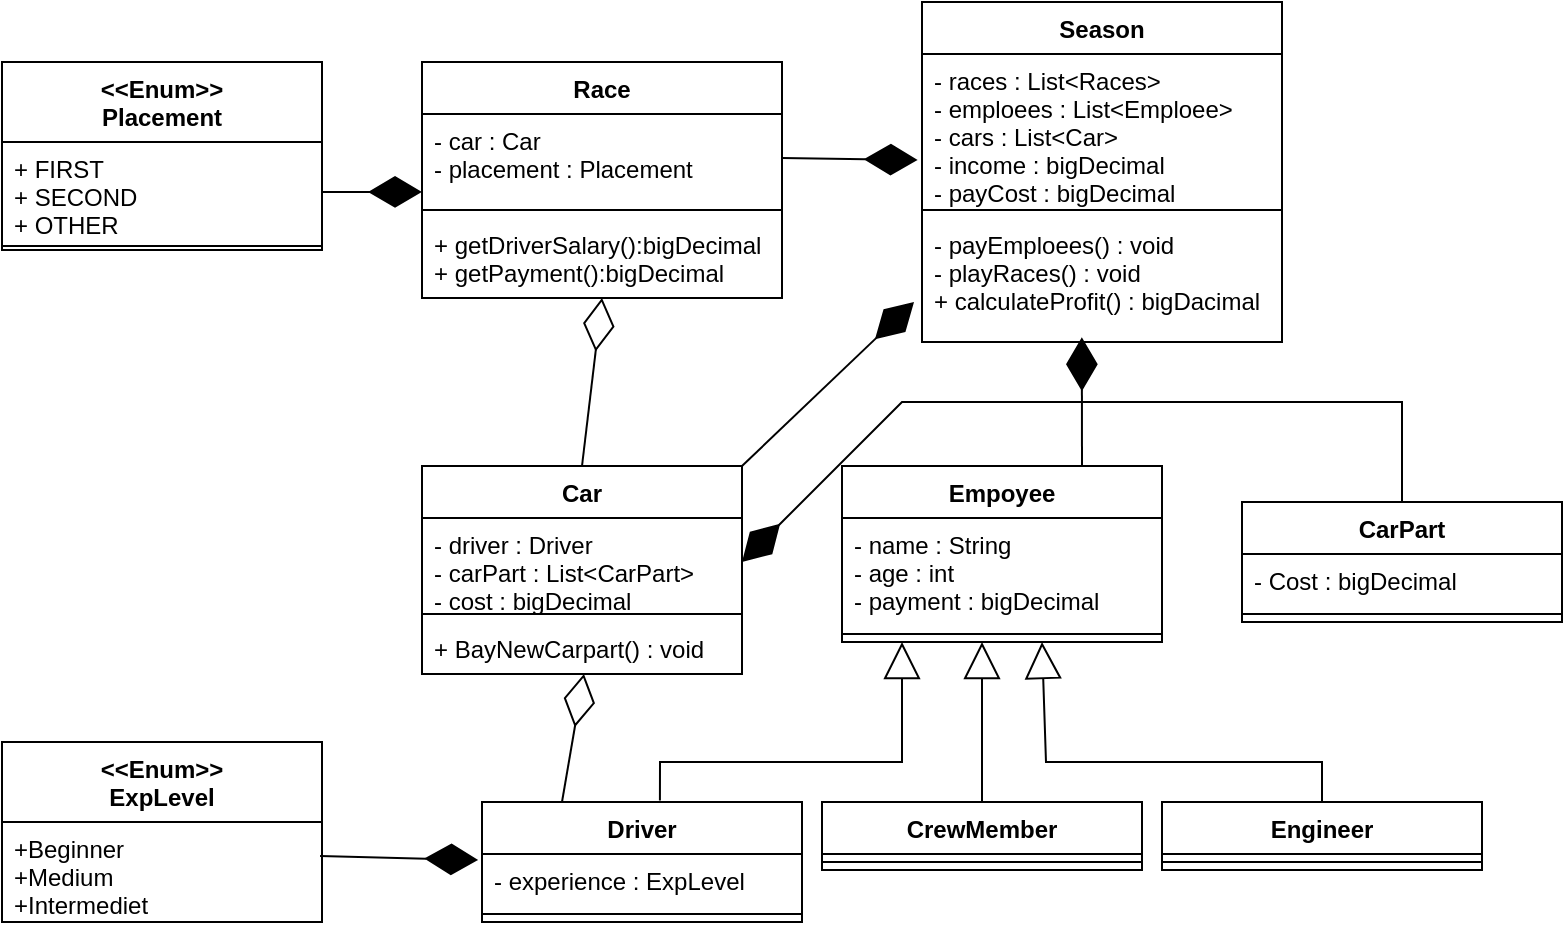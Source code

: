 <mxfile version="17.4.5" type="github">
  <diagram id="JgXIvM1qViH8pjKch7Ti" name="Page-1">
    <mxGraphModel dx="1786" dy="1632" grid="1" gridSize="10" guides="1" tooltips="1" connect="1" arrows="1" fold="1" page="1" pageScale="1" pageWidth="850" pageHeight="1100" math="0" shadow="0">
      <root>
        <mxCell id="0" />
        <mxCell id="1" parent="0" />
        <mxCell id="aZw8yki4Z_lUMcvy7c7Y-1" value="Empoyee" style="swimlane;fontStyle=1;align=center;verticalAlign=top;childLayout=stackLayout;horizontal=1;startSize=26;horizontalStack=0;resizeParent=1;resizeParentMax=0;resizeLast=0;collapsible=1;marginBottom=0;" vertex="1" parent="1">
          <mxGeometry x="330" y="172" width="160" height="88" as="geometry" />
        </mxCell>
        <mxCell id="aZw8yki4Z_lUMcvy7c7Y-2" value="- name : String&#xa;- age : int&#xa;- payment : bigDecimal&#xa;&#xa;" style="text;strokeColor=none;fillColor=none;align=left;verticalAlign=top;spacingLeft=4;spacingRight=4;overflow=hidden;rotatable=0;points=[[0,0.5],[1,0.5]];portConstraint=eastwest;" vertex="1" parent="aZw8yki4Z_lUMcvy7c7Y-1">
          <mxGeometry y="26" width="160" height="54" as="geometry" />
        </mxCell>
        <mxCell id="aZw8yki4Z_lUMcvy7c7Y-3" value="" style="line;strokeWidth=1;fillColor=none;align=left;verticalAlign=middle;spacingTop=-1;spacingLeft=3;spacingRight=3;rotatable=0;labelPosition=right;points=[];portConstraint=eastwest;" vertex="1" parent="aZw8yki4Z_lUMcvy7c7Y-1">
          <mxGeometry y="80" width="160" height="8" as="geometry" />
        </mxCell>
        <mxCell id="aZw8yki4Z_lUMcvy7c7Y-5" value="CarPart" style="swimlane;fontStyle=1;align=center;verticalAlign=top;childLayout=stackLayout;horizontal=1;startSize=26;horizontalStack=0;resizeParent=1;resizeParentMax=0;resizeLast=0;collapsible=1;marginBottom=0;" vertex="1" parent="1">
          <mxGeometry x="530" y="190" width="160" height="60" as="geometry" />
        </mxCell>
        <mxCell id="aZw8yki4Z_lUMcvy7c7Y-6" value="- Cost : bigDecimal" style="text;strokeColor=none;fillColor=none;align=left;verticalAlign=top;spacingLeft=4;spacingRight=4;overflow=hidden;rotatable=0;points=[[0,0.5],[1,0.5]];portConstraint=eastwest;" vertex="1" parent="aZw8yki4Z_lUMcvy7c7Y-5">
          <mxGeometry y="26" width="160" height="26" as="geometry" />
        </mxCell>
        <mxCell id="aZw8yki4Z_lUMcvy7c7Y-7" value="" style="line;strokeWidth=1;fillColor=none;align=left;verticalAlign=middle;spacingTop=-1;spacingLeft=3;spacingRight=3;rotatable=0;labelPosition=right;points=[];portConstraint=eastwest;" vertex="1" parent="aZw8yki4Z_lUMcvy7c7Y-5">
          <mxGeometry y="52" width="160" height="8" as="geometry" />
        </mxCell>
        <mxCell id="aZw8yki4Z_lUMcvy7c7Y-9" value="Car" style="swimlane;fontStyle=1;align=center;verticalAlign=top;childLayout=stackLayout;horizontal=1;startSize=26;horizontalStack=0;resizeParent=1;resizeParentMax=0;resizeLast=0;collapsible=1;marginBottom=0;" vertex="1" parent="1">
          <mxGeometry x="120" y="172" width="160" height="104" as="geometry" />
        </mxCell>
        <mxCell id="aZw8yki4Z_lUMcvy7c7Y-10" value="- driver : Driver&#xa;- carPart : List&lt;CarPart&gt;&#xa;- cost : bigDecimal&#xa;&#xa;" style="text;strokeColor=none;fillColor=none;align=left;verticalAlign=top;spacingLeft=4;spacingRight=4;overflow=hidden;rotatable=0;points=[[0,0.5],[1,0.5]];portConstraint=eastwest;" vertex="1" parent="aZw8yki4Z_lUMcvy7c7Y-9">
          <mxGeometry y="26" width="160" height="44" as="geometry" />
        </mxCell>
        <mxCell id="aZw8yki4Z_lUMcvy7c7Y-11" value="" style="line;strokeWidth=1;fillColor=none;align=left;verticalAlign=middle;spacingTop=-1;spacingLeft=3;spacingRight=3;rotatable=0;labelPosition=right;points=[];portConstraint=eastwest;" vertex="1" parent="aZw8yki4Z_lUMcvy7c7Y-9">
          <mxGeometry y="70" width="160" height="8" as="geometry" />
        </mxCell>
        <mxCell id="aZw8yki4Z_lUMcvy7c7Y-12" value="+ BayNewCarpart() : void" style="text;strokeColor=none;fillColor=none;align=left;verticalAlign=top;spacingLeft=4;spacingRight=4;overflow=hidden;rotatable=0;points=[[0,0.5],[1,0.5]];portConstraint=eastwest;" vertex="1" parent="aZw8yki4Z_lUMcvy7c7Y-9">
          <mxGeometry y="78" width="160" height="26" as="geometry" />
        </mxCell>
        <mxCell id="aZw8yki4Z_lUMcvy7c7Y-13" value="Engineer" style="swimlane;fontStyle=1;align=center;verticalAlign=top;childLayout=stackLayout;horizontal=1;startSize=26;horizontalStack=0;resizeParent=1;resizeParentMax=0;resizeLast=0;collapsible=1;marginBottom=0;" vertex="1" parent="1">
          <mxGeometry x="490" y="340" width="160" height="34" as="geometry" />
        </mxCell>
        <mxCell id="aZw8yki4Z_lUMcvy7c7Y-15" value="" style="line;strokeWidth=1;fillColor=none;align=left;verticalAlign=middle;spacingTop=-1;spacingLeft=3;spacingRight=3;rotatable=0;labelPosition=right;points=[];portConstraint=eastwest;" vertex="1" parent="aZw8yki4Z_lUMcvy7c7Y-13">
          <mxGeometry y="26" width="160" height="8" as="geometry" />
        </mxCell>
        <mxCell id="aZw8yki4Z_lUMcvy7c7Y-17" value="CrewMember" style="swimlane;fontStyle=1;align=center;verticalAlign=top;childLayout=stackLayout;horizontal=1;startSize=26;horizontalStack=0;resizeParent=1;resizeParentMax=0;resizeLast=0;collapsible=1;marginBottom=0;" vertex="1" parent="1">
          <mxGeometry x="320" y="340" width="160" height="34" as="geometry" />
        </mxCell>
        <mxCell id="aZw8yki4Z_lUMcvy7c7Y-19" value="" style="line;strokeWidth=1;fillColor=none;align=left;verticalAlign=middle;spacingTop=-1;spacingLeft=3;spacingRight=3;rotatable=0;labelPosition=right;points=[];portConstraint=eastwest;" vertex="1" parent="aZw8yki4Z_lUMcvy7c7Y-17">
          <mxGeometry y="26" width="160" height="8" as="geometry" />
        </mxCell>
        <mxCell id="aZw8yki4Z_lUMcvy7c7Y-21" value="Driver" style="swimlane;fontStyle=1;align=center;verticalAlign=top;childLayout=stackLayout;horizontal=1;startSize=26;horizontalStack=0;resizeParent=1;resizeParentMax=0;resizeLast=0;collapsible=1;marginBottom=0;" vertex="1" parent="1">
          <mxGeometry x="150" y="340" width="160" height="60" as="geometry" />
        </mxCell>
        <mxCell id="aZw8yki4Z_lUMcvy7c7Y-31" value="" style="endArrow=diamondThin;endFill=0;endSize=24;html=1;rounded=0;entryX=0.506;entryY=1;entryDx=0;entryDy=0;entryPerimeter=0;" edge="1" parent="aZw8yki4Z_lUMcvy7c7Y-21" target="aZw8yki4Z_lUMcvy7c7Y-12">
          <mxGeometry width="160" relative="1" as="geometry">
            <mxPoint x="40" as="sourcePoint" />
            <mxPoint x="40" y="-60" as="targetPoint" />
          </mxGeometry>
        </mxCell>
        <mxCell id="aZw8yki4Z_lUMcvy7c7Y-22" value="- experience : ExpLevel" style="text;strokeColor=none;fillColor=none;align=left;verticalAlign=top;spacingLeft=4;spacingRight=4;overflow=hidden;rotatable=0;points=[[0,0.5],[1,0.5]];portConstraint=eastwest;" vertex="1" parent="aZw8yki4Z_lUMcvy7c7Y-21">
          <mxGeometry y="26" width="160" height="26" as="geometry" />
        </mxCell>
        <mxCell id="aZw8yki4Z_lUMcvy7c7Y-23" value="" style="line;strokeWidth=1;fillColor=none;align=left;verticalAlign=middle;spacingTop=-1;spacingLeft=3;spacingRight=3;rotatable=0;labelPosition=right;points=[];portConstraint=eastwest;" vertex="1" parent="aZw8yki4Z_lUMcvy7c7Y-21">
          <mxGeometry y="52" width="160" height="8" as="geometry" />
        </mxCell>
        <mxCell id="aZw8yki4Z_lUMcvy7c7Y-27" value="" style="endArrow=block;endSize=16;endFill=0;html=1;rounded=0;exitX=0.556;exitY=-0.012;exitDx=0;exitDy=0;exitPerimeter=0;" edge="1" parent="1" source="aZw8yki4Z_lUMcvy7c7Y-21">
          <mxGeometry width="160" relative="1" as="geometry">
            <mxPoint x="280" y="490" as="sourcePoint" />
            <mxPoint x="360" y="260" as="targetPoint" />
            <Array as="points">
              <mxPoint x="239" y="320" />
              <mxPoint x="360" y="320" />
            </Array>
          </mxGeometry>
        </mxCell>
        <mxCell id="aZw8yki4Z_lUMcvy7c7Y-29" value="" style="endArrow=block;endSize=16;endFill=0;html=1;rounded=0;exitX=0.5;exitY=0;exitDx=0;exitDy=0;" edge="1" parent="1" source="aZw8yki4Z_lUMcvy7c7Y-17">
          <mxGeometry width="160" relative="1" as="geometry">
            <mxPoint x="250" y="500" as="sourcePoint" />
            <mxPoint x="400" y="260" as="targetPoint" />
          </mxGeometry>
        </mxCell>
        <mxCell id="aZw8yki4Z_lUMcvy7c7Y-30" value="" style="endArrow=block;endSize=16;endFill=0;html=1;rounded=0;exitX=0.5;exitY=0;exitDx=0;exitDy=0;" edge="1" parent="1" source="aZw8yki4Z_lUMcvy7c7Y-13">
          <mxGeometry width="160" relative="1" as="geometry">
            <mxPoint x="350" y="560" as="sourcePoint" />
            <mxPoint x="430" y="260" as="targetPoint" />
            <Array as="points">
              <mxPoint x="570" y="320" />
              <mxPoint x="432" y="320" />
            </Array>
          </mxGeometry>
        </mxCell>
        <mxCell id="aZw8yki4Z_lUMcvy7c7Y-32" value="&lt;&lt;Enum&gt;&gt;&#xa;ExpLevel" style="swimlane;fontStyle=1;align=center;verticalAlign=top;childLayout=stackLayout;horizontal=1;startSize=40;horizontalStack=0;resizeParent=1;resizeParentMax=0;resizeLast=0;collapsible=1;marginBottom=0;" vertex="1" parent="1">
          <mxGeometry x="-90" y="310" width="160" height="90" as="geometry" />
        </mxCell>
        <mxCell id="aZw8yki4Z_lUMcvy7c7Y-33" value="+Beginner&#xa;+Medium&#xa;+Intermediet&#xa;" style="text;strokeColor=none;fillColor=none;align=left;verticalAlign=top;spacingLeft=4;spacingRight=4;overflow=hidden;rotatable=0;points=[[0,0.5],[1,0.5]];portConstraint=eastwest;" vertex="1" parent="aZw8yki4Z_lUMcvy7c7Y-32">
          <mxGeometry y="40" width="160" height="50" as="geometry" />
        </mxCell>
        <mxCell id="aZw8yki4Z_lUMcvy7c7Y-34" value="" style="line;strokeWidth=1;fillColor=none;align=left;verticalAlign=middle;spacingTop=-1;spacingLeft=3;spacingRight=3;rotatable=0;labelPosition=right;points=[];portConstraint=eastwest;" vertex="1" parent="aZw8yki4Z_lUMcvy7c7Y-32">
          <mxGeometry y="90" width="160" as="geometry" />
        </mxCell>
        <mxCell id="aZw8yki4Z_lUMcvy7c7Y-38" value="" style="endArrow=diamondThin;endFill=1;endSize=24;html=1;rounded=0;entryX=-0.012;entryY=0.115;entryDx=0;entryDy=0;entryPerimeter=0;exitX=0.994;exitY=0.34;exitDx=0;exitDy=0;exitPerimeter=0;" edge="1" parent="1" source="aZw8yki4Z_lUMcvy7c7Y-33" target="aZw8yki4Z_lUMcvy7c7Y-22">
          <mxGeometry width="160" relative="1" as="geometry">
            <mxPoint x="100" y="450" as="sourcePoint" />
            <mxPoint x="100" y="400" as="targetPoint" />
          </mxGeometry>
        </mxCell>
        <mxCell id="aZw8yki4Z_lUMcvy7c7Y-40" value="Race" style="swimlane;fontStyle=1;align=center;verticalAlign=top;childLayout=stackLayout;horizontal=1;startSize=26;horizontalStack=0;resizeParent=1;resizeParentMax=0;resizeLast=0;collapsible=1;marginBottom=0;" vertex="1" parent="1">
          <mxGeometry x="120" y="-30" width="180" height="118" as="geometry" />
        </mxCell>
        <mxCell id="aZw8yki4Z_lUMcvy7c7Y-41" value="- car : Car&#xa;- placement : Placement" style="text;strokeColor=none;fillColor=none;align=left;verticalAlign=top;spacingLeft=4;spacingRight=4;overflow=hidden;rotatable=0;points=[[0,0.5],[1,0.5]];portConstraint=eastwest;" vertex="1" parent="aZw8yki4Z_lUMcvy7c7Y-40">
          <mxGeometry y="26" width="180" height="44" as="geometry" />
        </mxCell>
        <mxCell id="aZw8yki4Z_lUMcvy7c7Y-42" value="" style="line;strokeWidth=1;fillColor=none;align=left;verticalAlign=middle;spacingTop=-1;spacingLeft=3;spacingRight=3;rotatable=0;labelPosition=right;points=[];portConstraint=eastwest;" vertex="1" parent="aZw8yki4Z_lUMcvy7c7Y-40">
          <mxGeometry y="70" width="180" height="8" as="geometry" />
        </mxCell>
        <mxCell id="aZw8yki4Z_lUMcvy7c7Y-43" value="+ getDriverSalary():bigDecimal&#xa;+ getPayment():bigDecimal&#xa; " style="text;strokeColor=none;fillColor=none;align=left;verticalAlign=top;spacingLeft=4;spacingRight=4;overflow=hidden;rotatable=0;points=[[0,0.5],[1,0.5]];portConstraint=eastwest;" vertex="1" parent="aZw8yki4Z_lUMcvy7c7Y-40">
          <mxGeometry y="78" width="180" height="40" as="geometry" />
        </mxCell>
        <mxCell id="aZw8yki4Z_lUMcvy7c7Y-45" value="" style="endArrow=diamondThin;endFill=1;endSize=24;html=1;rounded=0;entryX=1;entryY=0.5;entryDx=0;entryDy=0;" edge="1" parent="1" source="aZw8yki4Z_lUMcvy7c7Y-5" target="aZw8yki4Z_lUMcvy7c7Y-10">
          <mxGeometry width="160" relative="1" as="geometry">
            <mxPoint x="600" y="180" as="sourcePoint" />
            <mxPoint x="240" y="170" as="targetPoint" />
            <Array as="points">
              <mxPoint x="610" y="140" />
              <mxPoint x="360" y="140" />
            </Array>
          </mxGeometry>
        </mxCell>
        <mxCell id="aZw8yki4Z_lUMcvy7c7Y-54" value="" style="endArrow=diamondThin;endFill=0;endSize=24;html=1;rounded=0;entryX=0.5;entryY=1;entryDx=0;entryDy=0;exitX=0.5;exitY=0;exitDx=0;exitDy=0;" edge="1" parent="1" source="aZw8yki4Z_lUMcvy7c7Y-9" target="aZw8yki4Z_lUMcvy7c7Y-40">
          <mxGeometry width="160" relative="1" as="geometry">
            <mxPoint x="330" y="230" as="sourcePoint" />
            <mxPoint x="490" y="230" as="targetPoint" />
          </mxGeometry>
        </mxCell>
        <mxCell id="aZw8yki4Z_lUMcvy7c7Y-55" value="Season" style="swimlane;fontStyle=1;align=center;verticalAlign=top;childLayout=stackLayout;horizontal=1;startSize=26;horizontalStack=0;resizeParent=1;resizeParentMax=0;resizeLast=0;collapsible=1;marginBottom=0;" vertex="1" parent="1">
          <mxGeometry x="370" y="-60" width="180" height="170" as="geometry" />
        </mxCell>
        <mxCell id="aZw8yki4Z_lUMcvy7c7Y-56" value="- races : List&lt;Races&gt;&#xa;- emploees : List&lt;Emploee&gt; &#xa;- cars : List&lt;Car&gt;&#xa;- income : bigDecimal&#xa;- payCost : bigDecimal&#xa;&#xa;&#xa;" style="text;strokeColor=none;fillColor=none;align=left;verticalAlign=top;spacingLeft=4;spacingRight=4;overflow=hidden;rotatable=0;points=[[0,0.5],[1,0.5]];portConstraint=eastwest;" vertex="1" parent="aZw8yki4Z_lUMcvy7c7Y-55">
          <mxGeometry y="26" width="180" height="74" as="geometry" />
        </mxCell>
        <mxCell id="aZw8yki4Z_lUMcvy7c7Y-57" value="" style="line;strokeWidth=1;fillColor=none;align=left;verticalAlign=middle;spacingTop=-1;spacingLeft=3;spacingRight=3;rotatable=0;labelPosition=right;points=[];portConstraint=eastwest;" vertex="1" parent="aZw8yki4Z_lUMcvy7c7Y-55">
          <mxGeometry y="100" width="180" height="8" as="geometry" />
        </mxCell>
        <mxCell id="aZw8yki4Z_lUMcvy7c7Y-58" value="- payEmploees() : void&#xa;- playRaces() : void&#xa;+ calculateProfit() : bigDacimal" style="text;strokeColor=none;fillColor=none;align=left;verticalAlign=top;spacingLeft=4;spacingRight=4;overflow=hidden;rotatable=0;points=[[0,0.5],[1,0.5]];portConstraint=eastwest;" vertex="1" parent="aZw8yki4Z_lUMcvy7c7Y-55">
          <mxGeometry y="108" width="180" height="62" as="geometry" />
        </mxCell>
        <mxCell id="aZw8yki4Z_lUMcvy7c7Y-59" value="" style="endArrow=diamondThin;endFill=1;endSize=24;html=1;rounded=0;exitX=1;exitY=0.5;exitDx=0;exitDy=0;entryX=-0.012;entryY=0.716;entryDx=0;entryDy=0;entryPerimeter=0;" edge="1" parent="1" source="aZw8yki4Z_lUMcvy7c7Y-41" target="aZw8yki4Z_lUMcvy7c7Y-56">
          <mxGeometry width="160" relative="1" as="geometry">
            <mxPoint x="210" y="72.5" as="sourcePoint" />
            <mxPoint x="370" y="70" as="targetPoint" />
          </mxGeometry>
        </mxCell>
        <mxCell id="aZw8yki4Z_lUMcvy7c7Y-60" value="" style="endArrow=diamondThin;endFill=1;endSize=24;html=1;rounded=0;exitX=0.75;exitY=0;exitDx=0;exitDy=0;entryX=0.444;entryY=0.962;entryDx=0;entryDy=0;entryPerimeter=0;" edge="1" parent="1" source="aZw8yki4Z_lUMcvy7c7Y-1" target="aZw8yki4Z_lUMcvy7c7Y-58">
          <mxGeometry width="160" relative="1" as="geometry">
            <mxPoint x="330" y="200" as="sourcePoint" />
            <mxPoint x="440" y="140" as="targetPoint" />
          </mxGeometry>
        </mxCell>
        <mxCell id="aZw8yki4Z_lUMcvy7c7Y-61" value="" style="endArrow=diamondThin;endFill=1;endSize=24;html=1;rounded=0;exitX=1;exitY=0;exitDx=0;exitDy=0;" edge="1" parent="1" source="aZw8yki4Z_lUMcvy7c7Y-9">
          <mxGeometry width="160" relative="1" as="geometry">
            <mxPoint x="330" y="230" as="sourcePoint" />
            <mxPoint x="366" y="90" as="targetPoint" />
          </mxGeometry>
        </mxCell>
        <mxCell id="aZw8yki4Z_lUMcvy7c7Y-63" value="&lt;&lt;Enum&gt;&gt;&#xa;Placement&#xa;" style="swimlane;fontStyle=1;align=center;verticalAlign=top;childLayout=stackLayout;horizontal=1;startSize=40;horizontalStack=0;resizeParent=1;resizeParentMax=0;resizeLast=0;collapsible=1;marginBottom=0;" vertex="1" parent="1">
          <mxGeometry x="-90" y="-30" width="160" height="94" as="geometry" />
        </mxCell>
        <mxCell id="aZw8yki4Z_lUMcvy7c7Y-64" value="+ FIRST&#xa;+ SECOND&#xa;+ OTHER&#xa;" style="text;strokeColor=none;fillColor=none;align=left;verticalAlign=top;spacingLeft=4;spacingRight=4;overflow=hidden;rotatable=0;points=[[0,0.5],[1,0.5]];portConstraint=eastwest;" vertex="1" parent="aZw8yki4Z_lUMcvy7c7Y-63">
          <mxGeometry y="40" width="160" height="50" as="geometry" />
        </mxCell>
        <mxCell id="aZw8yki4Z_lUMcvy7c7Y-65" value="" style="line;strokeWidth=1;fillColor=none;align=left;verticalAlign=middle;spacingTop=-1;spacingLeft=3;spacingRight=3;rotatable=0;labelPosition=right;points=[];portConstraint=eastwest;" vertex="1" parent="aZw8yki4Z_lUMcvy7c7Y-63">
          <mxGeometry y="90" width="160" height="4" as="geometry" />
        </mxCell>
        <mxCell id="aZw8yki4Z_lUMcvy7c7Y-67" value="" style="endArrow=diamondThin;endFill=1;endSize=24;html=1;rounded=0;exitX=1;exitY=0.5;exitDx=0;exitDy=0;entryX=0;entryY=0.886;entryDx=0;entryDy=0;entryPerimeter=0;" edge="1" parent="1" source="aZw8yki4Z_lUMcvy7c7Y-64" target="aZw8yki4Z_lUMcvy7c7Y-41">
          <mxGeometry width="160" relative="1" as="geometry">
            <mxPoint x="40" y="88.5" as="sourcePoint" />
            <mxPoint x="120" y="90" as="targetPoint" />
          </mxGeometry>
        </mxCell>
      </root>
    </mxGraphModel>
  </diagram>
</mxfile>
